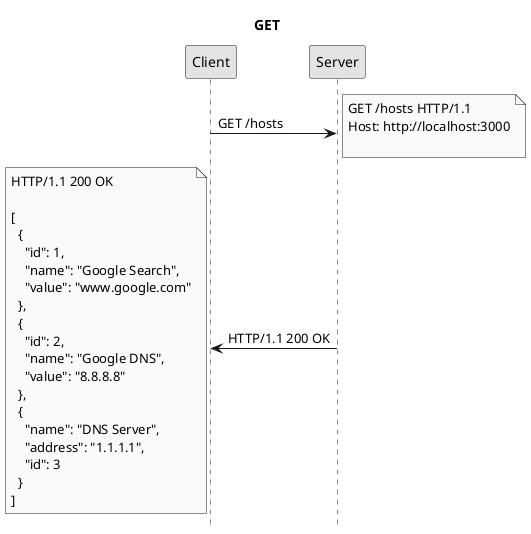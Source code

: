 @startuml
title GET
hide footbox
skinparam monochrome true

Client -> Server: GET /hosts
note right: GET /hosts HTTP/1.1\nHost: http://localhost:3000\n
Server -> Client: HTTP/1.1 200 OK
note left: HTTP/1.1 200 OK\n\n[\n  {\n    "id": 1,\n    "name": "Google Search",\n    "value": "www.google.com"\n  },\n  {\n    "id": 2,\n    "name": "Google DNS",\n    "value": "8.8.8.8"\n  },\n  {\n    "name": "DNS Server",\n    "address": "1.1.1.1",\n    "id": 3\n  }\n]
@enduml
